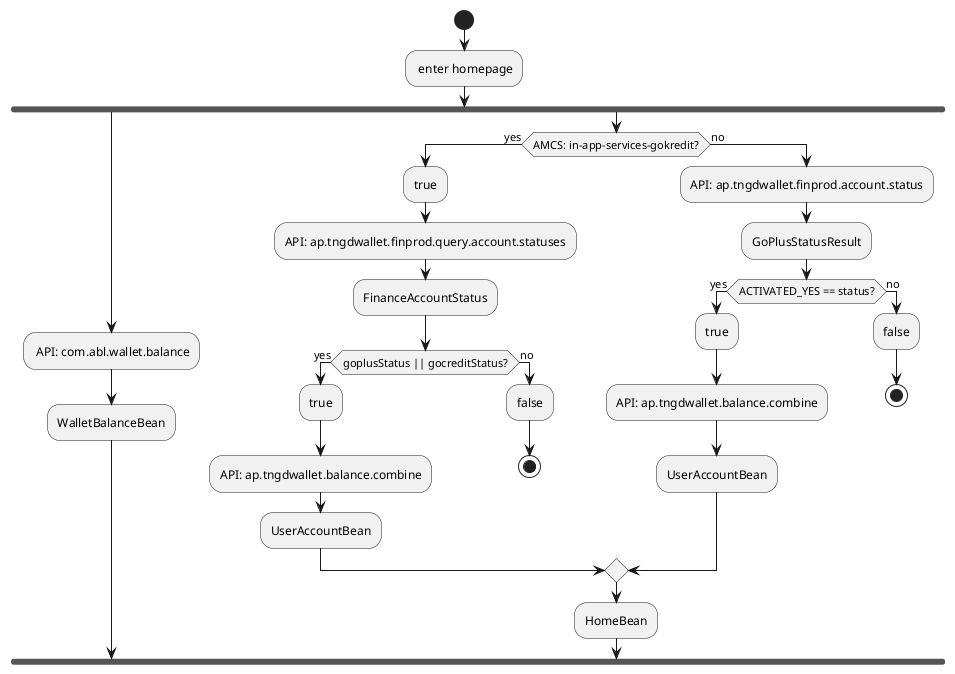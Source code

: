 @startuml
'https://plantuml.com/activity-diagram-beta

start
: enter homepage;
fork
: API: com.abl.wallet.balance;
:WalletBalanceBean;
fork again
if (AMCS: in-app-services-gokredit?) is (yes) then
:true;
:API: ap.tngdwallet.finprod.query.account.statuses;
:FinanceAccountStatus;
if (goplusStatus || gocreditStatus?) is (yes) then
  :true;
  :API: ap.tngdwallet.balance.combine;
  :UserAccountBean;
else (no)
  :false;
  stop
endif

else (no)
  :API: ap.tngdwallet.finprod.account.status;
  :GoPlusStatusResult;
 if (ACTIVATED_YES == status?) is (yes) then
   :true;
   :API: ap.tngdwallet.balance.combine;
   :UserAccountBean;
 else (no)
   :false;
   stop
 endif
endif
:HomeBean;

@enduml
